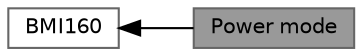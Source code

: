 digraph "Power mode"
{
 // LATEX_PDF_SIZE
  bgcolor="transparent";
  edge [fontname=Helvetica,fontsize=10,labelfontname=Helvetica,labelfontsize=10];
  node [fontname=Helvetica,fontsize=10,shape=box,height=0.2,width=0.4];
  rankdir=LR;
  Node2 [id="Node000002",label="BMI160",height=0.2,width=0.4,color="grey40", fillcolor="white", style="filled",URL="$group__bmi160.html",tooltip=" "];
  Node1 [id="Node000001",label="Power mode",height=0.2,width=0.4,color="gray40", fillcolor="grey60", style="filled", fontcolor="black",tooltip="Set / Get power mode of the sensor."];
  Node2->Node1 [shape=plaintext, dir="back", style="solid"];
}
